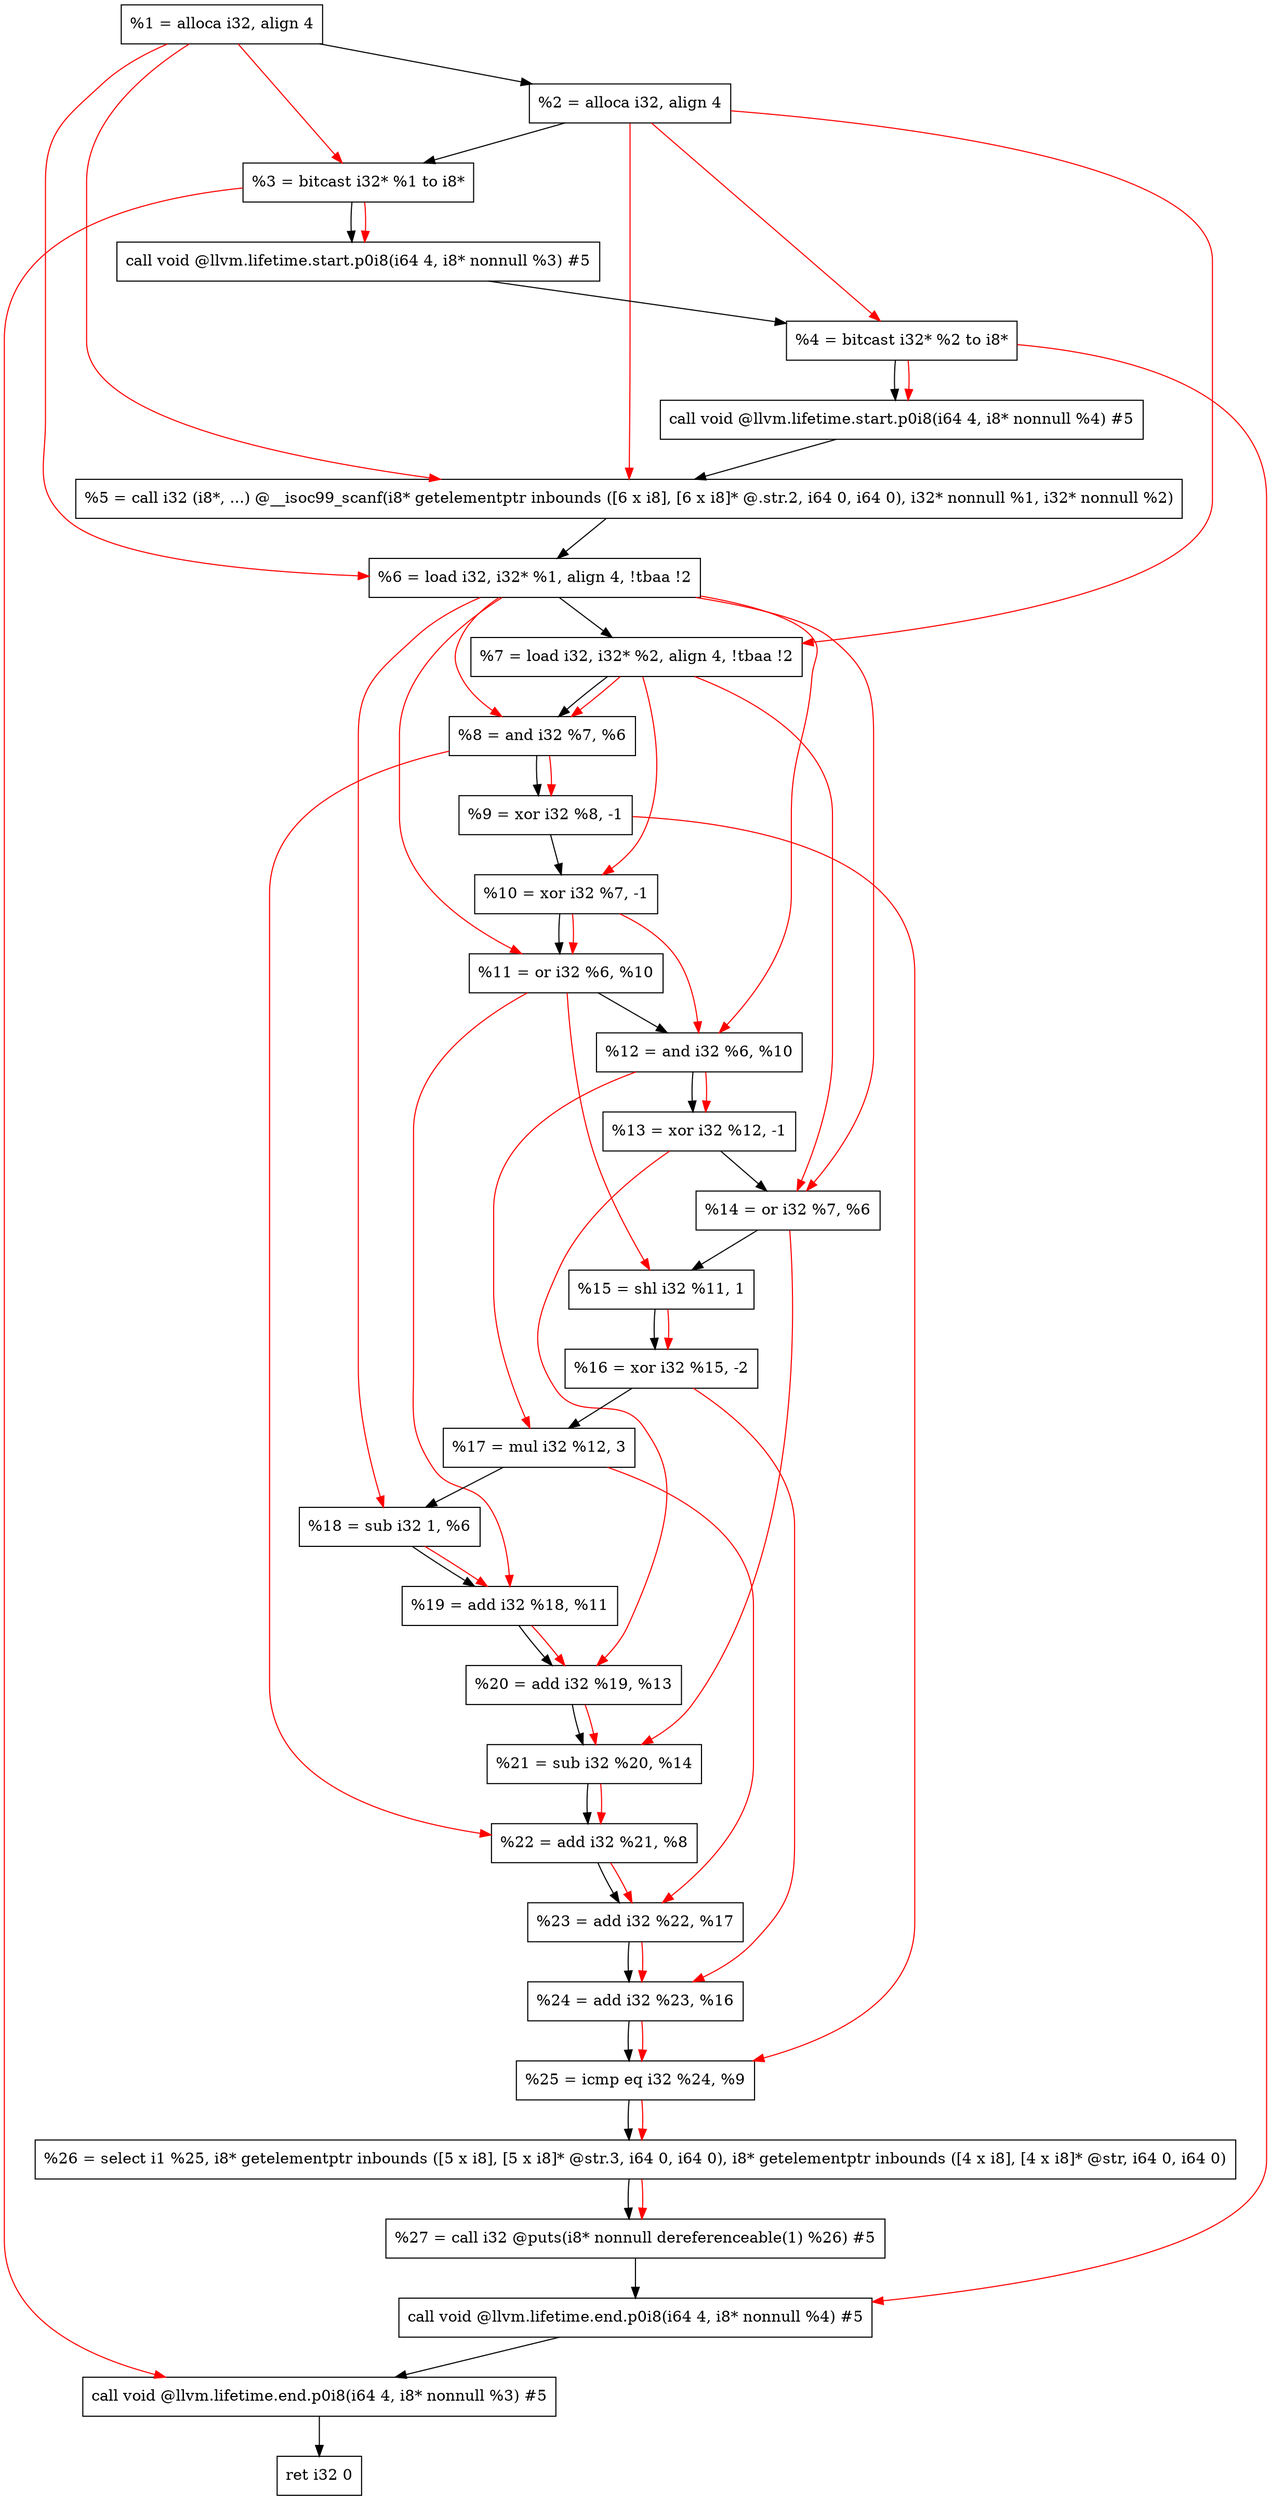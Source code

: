 digraph "DFG for'main' function" {
	Node0x2144a48[shape=record, label="  %1 = alloca i32, align 4"];
	Node0x2144ac8[shape=record, label="  %2 = alloca i32, align 4"];
	Node0x2144b58[shape=record, label="  %3 = bitcast i32* %1 to i8*"];
	Node0x2144fb8[shape=record, label="  call void @llvm.lifetime.start.p0i8(i64 4, i8* nonnull %3) #5"];
	Node0x2145098[shape=record, label="  %4 = bitcast i32* %2 to i8*"];
	Node0x21451b8[shape=record, label="  call void @llvm.lifetime.start.p0i8(i64 4, i8* nonnull %4) #5"];
	Node0x21453f0[shape=record, label="  %5 = call i32 (i8*, ...) @__isoc99_scanf(i8* getelementptr inbounds ([6 x i8], [6 x i8]* @.str.2, i64 0, i64 0), i32* nonnull %1, i32* nonnull %2)"];
	Node0x21454a8[shape=record, label="  %6 = load i32, i32* %1, align 4, !tbaa !2"];
	Node0x2146418[shape=record, label="  %7 = load i32, i32* %2, align 4, !tbaa !2"];
	Node0x2146aa0[shape=record, label="  %8 = and i32 %7, %6"];
	Node0x2146b10[shape=record, label="  %9 = xor i32 %8, -1"];
	Node0x2146b80[shape=record, label="  %10 = xor i32 %7, -1"];
	Node0x2146bf0[shape=record, label="  %11 = or i32 %6, %10"];
	Node0x2146c60[shape=record, label="  %12 = and i32 %6, %10"];
	Node0x2146cd0[shape=record, label="  %13 = xor i32 %12, -1"];
	Node0x2146d40[shape=record, label="  %14 = or i32 %7, %6"];
	Node0x2146db0[shape=record, label="  %15 = shl i32 %11, 1"];
	Node0x2146e20[shape=record, label="  %16 = xor i32 %15, -2"];
	Node0x2146e90[shape=record, label="  %17 = mul i32 %12, 3"];
	Node0x2146f00[shape=record, label="  %18 = sub i32 1, %6"];
	Node0x2146f70[shape=record, label="  %19 = add i32 %18, %11"];
	Node0x2146fe0[shape=record, label="  %20 = add i32 %19, %13"];
	Node0x2147050[shape=record, label="  %21 = sub i32 %20, %14"];
	Node0x21470c0[shape=record, label="  %22 = add i32 %21, %8"];
	Node0x2147130[shape=record, label="  %23 = add i32 %22, %17"];
	Node0x21471a0[shape=record, label="  %24 = add i32 %23, %16"];
	Node0x2147210[shape=record, label="  %25 = icmp eq i32 %24, %9"];
	Node0x20e59d8[shape=record, label="  %26 = select i1 %25, i8* getelementptr inbounds ([5 x i8], [5 x i8]* @str.3, i64 0, i64 0), i8* getelementptr inbounds ([4 x i8], [4 x i8]* @str, i64 0, i64 0)"];
	Node0x21472a0[shape=record, label="  %27 = call i32 @puts(i8* nonnull dereferenceable(1) %26) #5"];
	Node0x21474f8[shape=record, label="  call void @llvm.lifetime.end.p0i8(i64 4, i8* nonnull %4) #5"];
	Node0x2147658[shape=record, label="  call void @llvm.lifetime.end.p0i8(i64 4, i8* nonnull %3) #5"];
	Node0x2147718[shape=record, label="  ret i32 0"];
	Node0x2144a48 -> Node0x2144ac8;
	Node0x2144ac8 -> Node0x2144b58;
	Node0x2144b58 -> Node0x2144fb8;
	Node0x2144fb8 -> Node0x2145098;
	Node0x2145098 -> Node0x21451b8;
	Node0x21451b8 -> Node0x21453f0;
	Node0x21453f0 -> Node0x21454a8;
	Node0x21454a8 -> Node0x2146418;
	Node0x2146418 -> Node0x2146aa0;
	Node0x2146aa0 -> Node0x2146b10;
	Node0x2146b10 -> Node0x2146b80;
	Node0x2146b80 -> Node0x2146bf0;
	Node0x2146bf0 -> Node0x2146c60;
	Node0x2146c60 -> Node0x2146cd0;
	Node0x2146cd0 -> Node0x2146d40;
	Node0x2146d40 -> Node0x2146db0;
	Node0x2146db0 -> Node0x2146e20;
	Node0x2146e20 -> Node0x2146e90;
	Node0x2146e90 -> Node0x2146f00;
	Node0x2146f00 -> Node0x2146f70;
	Node0x2146f70 -> Node0x2146fe0;
	Node0x2146fe0 -> Node0x2147050;
	Node0x2147050 -> Node0x21470c0;
	Node0x21470c0 -> Node0x2147130;
	Node0x2147130 -> Node0x21471a0;
	Node0x21471a0 -> Node0x2147210;
	Node0x2147210 -> Node0x20e59d8;
	Node0x20e59d8 -> Node0x21472a0;
	Node0x21472a0 -> Node0x21474f8;
	Node0x21474f8 -> Node0x2147658;
	Node0x2147658 -> Node0x2147718;
edge [color=red]
	Node0x2144a48 -> Node0x2144b58;
	Node0x2144b58 -> Node0x2144fb8;
	Node0x2144ac8 -> Node0x2145098;
	Node0x2145098 -> Node0x21451b8;
	Node0x2144a48 -> Node0x21453f0;
	Node0x2144ac8 -> Node0x21453f0;
	Node0x2144a48 -> Node0x21454a8;
	Node0x2144ac8 -> Node0x2146418;
	Node0x2146418 -> Node0x2146aa0;
	Node0x21454a8 -> Node0x2146aa0;
	Node0x2146aa0 -> Node0x2146b10;
	Node0x2146418 -> Node0x2146b80;
	Node0x21454a8 -> Node0x2146bf0;
	Node0x2146b80 -> Node0x2146bf0;
	Node0x21454a8 -> Node0x2146c60;
	Node0x2146b80 -> Node0x2146c60;
	Node0x2146c60 -> Node0x2146cd0;
	Node0x2146418 -> Node0x2146d40;
	Node0x21454a8 -> Node0x2146d40;
	Node0x2146bf0 -> Node0x2146db0;
	Node0x2146db0 -> Node0x2146e20;
	Node0x2146c60 -> Node0x2146e90;
	Node0x21454a8 -> Node0x2146f00;
	Node0x2146f00 -> Node0x2146f70;
	Node0x2146bf0 -> Node0x2146f70;
	Node0x2146f70 -> Node0x2146fe0;
	Node0x2146cd0 -> Node0x2146fe0;
	Node0x2146fe0 -> Node0x2147050;
	Node0x2146d40 -> Node0x2147050;
	Node0x2147050 -> Node0x21470c0;
	Node0x2146aa0 -> Node0x21470c0;
	Node0x21470c0 -> Node0x2147130;
	Node0x2146e90 -> Node0x2147130;
	Node0x2147130 -> Node0x21471a0;
	Node0x2146e20 -> Node0x21471a0;
	Node0x21471a0 -> Node0x2147210;
	Node0x2146b10 -> Node0x2147210;
	Node0x2147210 -> Node0x20e59d8;
	Node0x20e59d8 -> Node0x21472a0;
	Node0x2145098 -> Node0x21474f8;
	Node0x2144b58 -> Node0x2147658;
}
